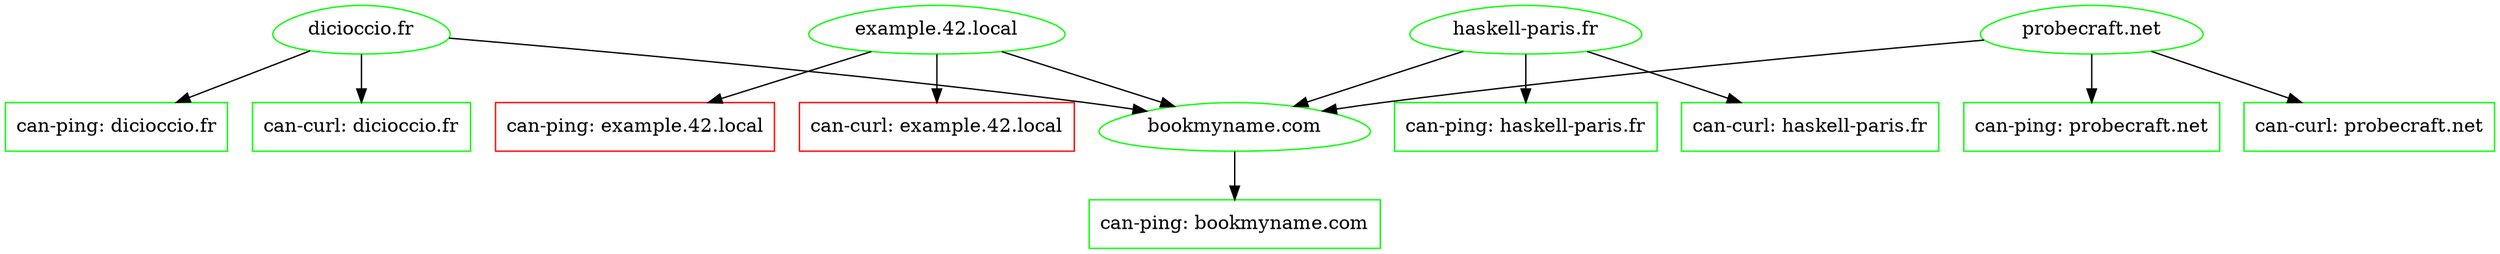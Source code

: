 digraph G {
u0[color="green",label="bookmyname.com",shape="egg"];
u1[color="green",label="dicioccio.fr",shape="egg"];
u2[color="green",label="example.42.local",shape="egg"];
u3[color="green",label="haskell-paris.fr",shape="egg"];
u4[color="green",label="probecraft.net",shape="egg"];
u5[color="green",label="can-curl: dicioccio.fr",shape="rectangle"];
u6[color="red",label="can-curl: example.42.local",shape="rectangle"];
u7[color="green",label="can-curl: haskell-paris.fr",shape="rectangle"];
u8[color="green",label="can-curl: probecraft.net",shape="rectangle"];
u9[color="green",label="can-ping: bookmyname.com",shape="rectangle"];
u10[color="green",label="can-ping: dicioccio.fr",shape="rectangle"];
u11[color="red",label="can-ping: example.42.local",shape="rectangle"];
u12[color="green",label="can-ping: haskell-paris.fr",shape="rectangle"];
u13[color="green",label="can-ping: probecraft.net",shape="rectangle"];
u0 -> u9;
u1 -> u0;
u1 -> u5;
u1 -> u10;
u2 -> u0;
u2 -> u6;
u2 -> u11;
u3 -> u0;
u3 -> u7;
u3 -> u12;
u4 -> u0;
u4 -> u8;
u4 -> u13;

}
